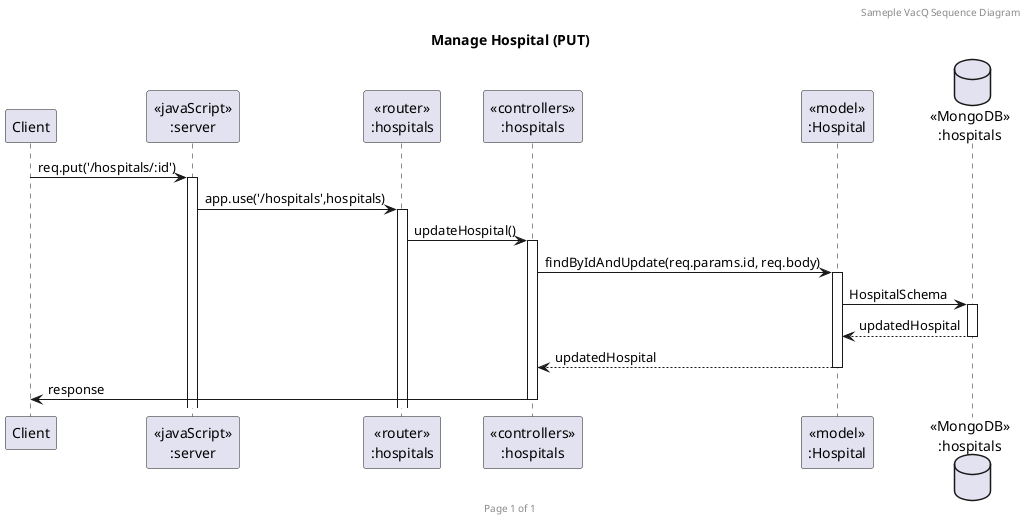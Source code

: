 @startuml Manage Hospital (PUT)

header Sameple VacQ Sequence Diagram
footer Page %page% of %lastpage%
title "Manage Hospital (PUT)"

participant "Client" as client
participant "<<javaScript>>\n:server" as server
participant "<<router>>\n:hospitals" as routerHospitals
participant "<<controllers>>\n:hospitals" as controllersHospitals
participant "<<model>>\n:Hospital" as modelHospital
database "<<MongoDB>>\n:hospitals" as HospitalsDatabase

client->server ++:req.put('/hospitals/:id')
server->routerHospitals ++:app.use('/hospitals',hospitals)
routerHospitals -> controllersHospitals ++:updateHospital()
controllersHospitals->modelHospital ++:findByIdAndUpdate(req.params.id, req.body)
modelHospital ->HospitalsDatabase ++: HospitalSchema
HospitalsDatabase --> modelHospital --: updatedHospital
controllersHospitals <-- modelHospital --:updatedHospital
controllersHospitals->client --:response

@enduml
